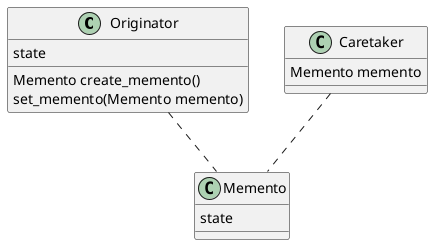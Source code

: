 @startuml
'https://plantuml.com/class-diagram

class Originator {
    state
    Memento create_memento()
    set_memento(Memento memento)
}

class Memento {
    state
}

class Caretaker {
    Memento memento
}

Originator .. Memento
Caretaker .. Memento


@enduml